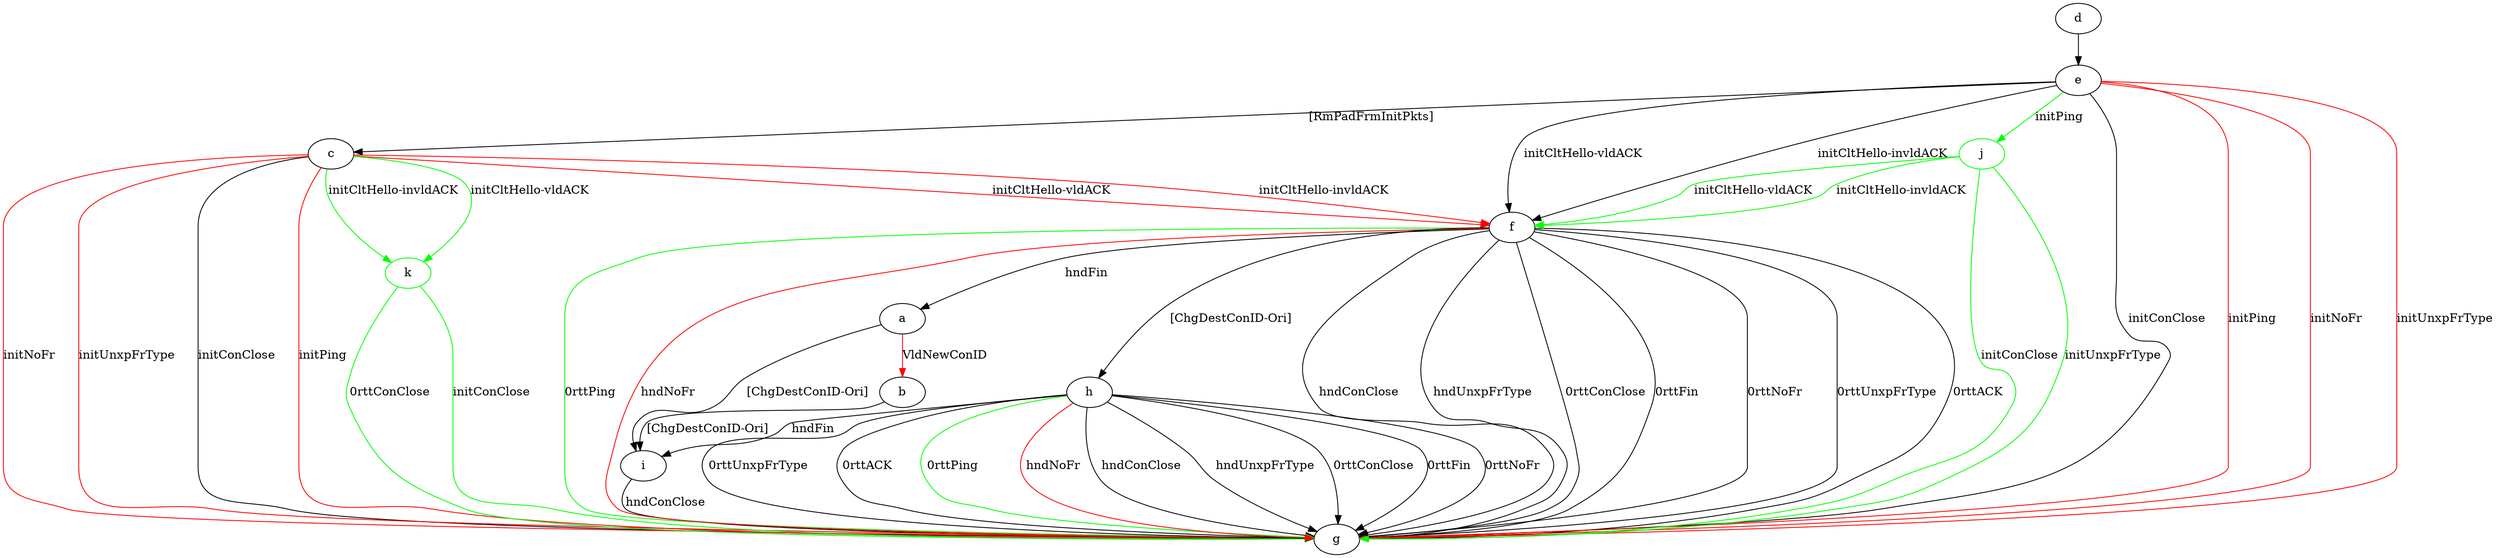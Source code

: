digraph "" {
	a -> b	[key=0,
		color=red,
		label="VldNewConID "];
	a -> i	[key=0,
		label="[ChgDestConID-Ori] "];
	b -> i	[key=0,
		label="[ChgDestConID-Ori] "];
	c -> f	[key=0,
		color=red,
		label="initCltHello-vldACK "];
	c -> f	[key=1,
		color=red,
		label="initCltHello-invldACK "];
	c -> g	[key=0,
		label="initConClose "];
	c -> g	[key=1,
		color=red,
		label="initPing "];
	c -> g	[key=2,
		color=red,
		label="initNoFr "];
	c -> g	[key=3,
		color=red,
		label="initUnxpFrType "];
	k	[color=green];
	c -> k	[key=0,
		color=green,
		label="initCltHello-vldACK "];
	c -> k	[key=1,
		color=green,
		label="initCltHello-invldACK "];
	d -> e	[key=0];
	e -> c	[key=0,
		label="[RmPadFrmInitPkts] "];
	e -> f	[key=0,
		label="initCltHello-vldACK "];
	e -> f	[key=1,
		label="initCltHello-invldACK "];
	e -> g	[key=0,
		label="initConClose "];
	e -> g	[key=1,
		color=red,
		label="initPing "];
	e -> g	[key=2,
		color=red,
		label="initNoFr "];
	e -> g	[key=3,
		color=red,
		label="initUnxpFrType "];
	j	[color=green];
	e -> j	[key=0,
		color=green,
		label="initPing "];
	f -> a	[key=0,
		label="hndFin "];
	f -> g	[key=0,
		label="hndConClose "];
	f -> g	[key=1,
		label="hndUnxpFrType "];
	f -> g	[key=2,
		label="0rttConClose "];
	f -> g	[key=3,
		label="0rttFin "];
	f -> g	[key=4,
		label="0rttNoFr "];
	f -> g	[key=5,
		label="0rttUnxpFrType "];
	f -> g	[key=6,
		label="0rttACK "];
	f -> g	[key=7,
		color=green,
		label="0rttPing "];
	f -> g	[key=8,
		color=red,
		label="hndNoFr "];
	f -> h	[key=0,
		label="[ChgDestConID-Ori] "];
	h -> g	[key=0,
		label="hndConClose "];
	h -> g	[key=1,
		label="hndUnxpFrType "];
	h -> g	[key=2,
		label="0rttConClose "];
	h -> g	[key=3,
		label="0rttFin "];
	h -> g	[key=4,
		label="0rttNoFr "];
	h -> g	[key=5,
		label="0rttUnxpFrType "];
	h -> g	[key=6,
		label="0rttACK "];
	h -> g	[key=7,
		color=green,
		label="0rttPing "];
	h -> g	[key=8,
		color=red,
		label="hndNoFr "];
	h -> i	[key=0,
		label="hndFin "];
	i -> g	[key=0,
		label="hndConClose "];
	j -> f	[key=0,
		color=green,
		label="initCltHello-vldACK "];
	j -> f	[key=1,
		color=green,
		label="initCltHello-invldACK "];
	j -> g	[key=0,
		color=green,
		label="initConClose "];
	j -> g	[key=1,
		color=green,
		label="initUnxpFrType "];
	k -> g	[key=0,
		color=green,
		label="initConClose "];
	k -> g	[key=1,
		color=green,
		label="0rttConClose "];
}
